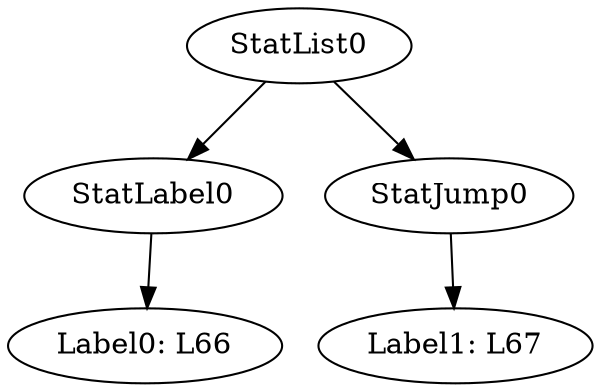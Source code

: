 digraph {
	ordering = out;
	StatJump0 -> "Label1: L67";
	StatList0 -> StatLabel0;
	StatList0 -> StatJump0;
	StatLabel0 -> "Label0: L66";
}

